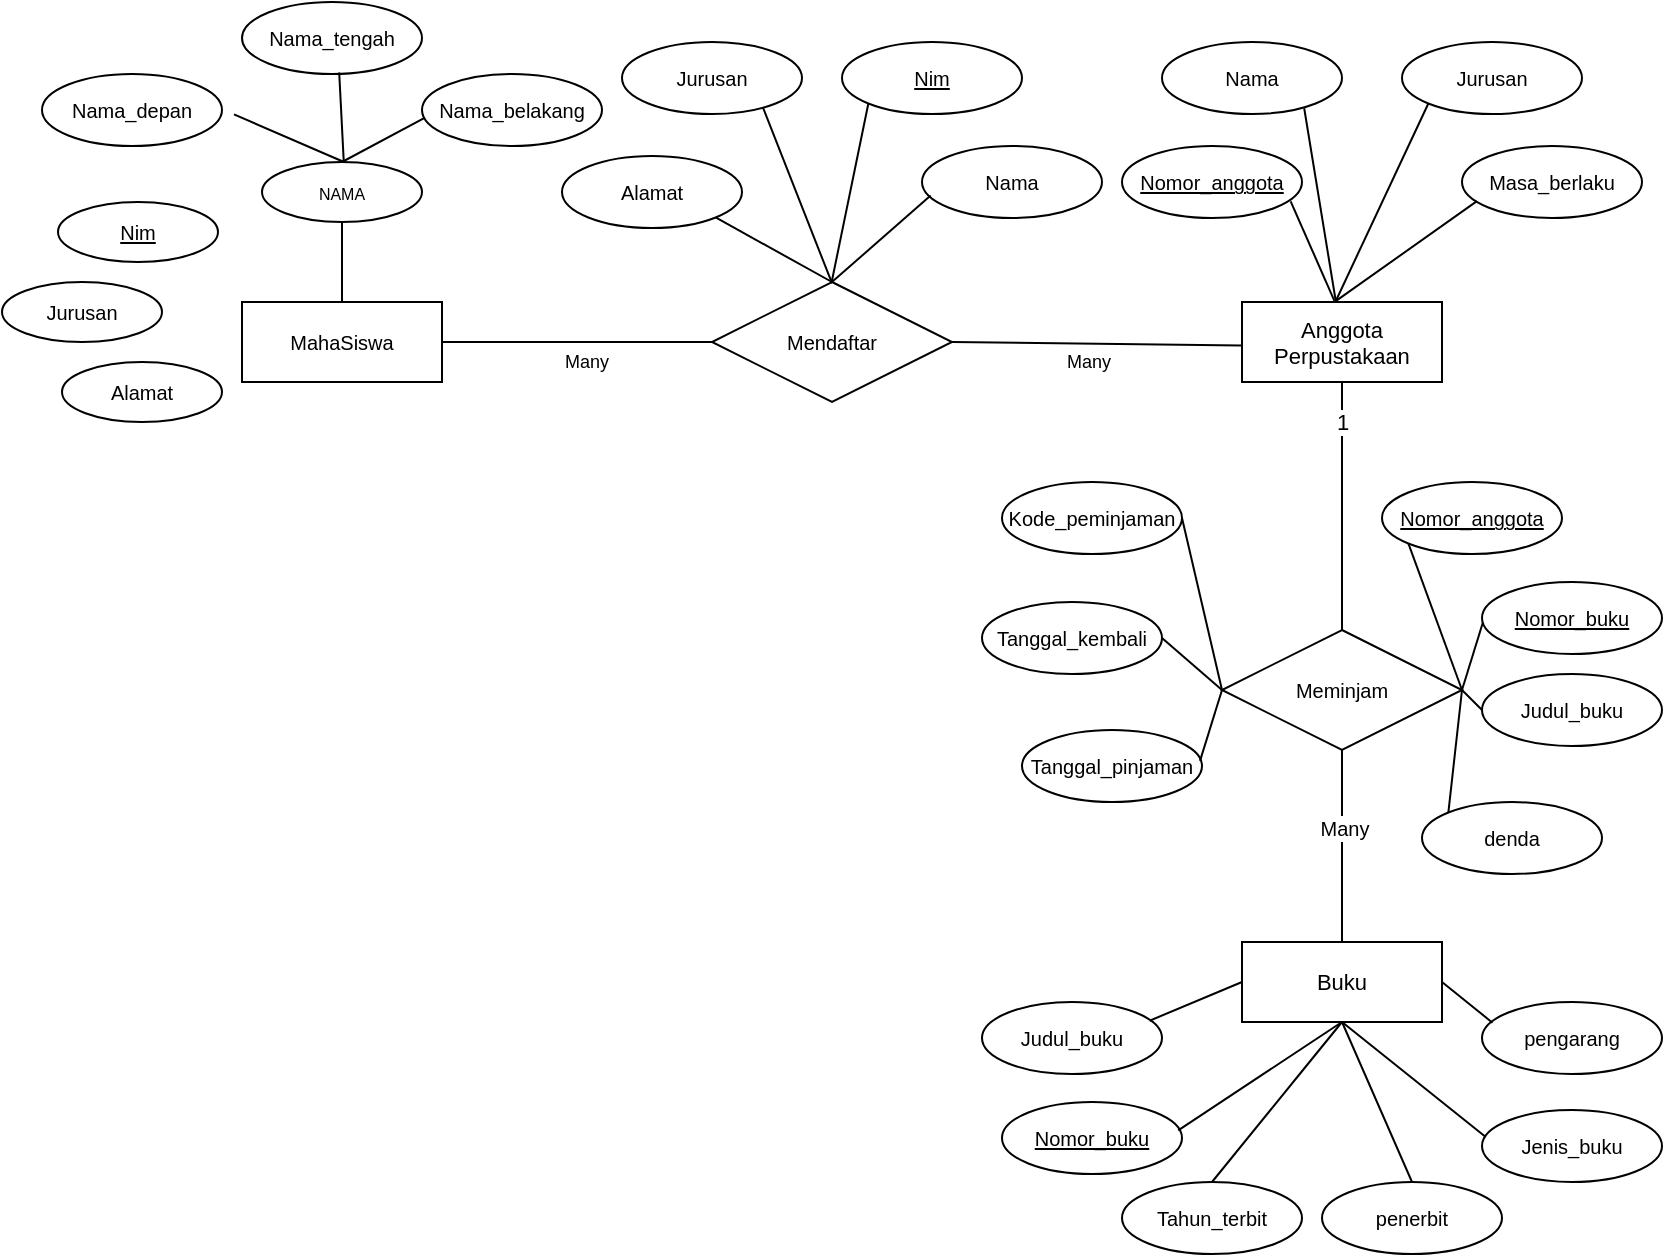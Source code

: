 <mxfile version="24.7.4">
  <diagram name="Page-1" id="MtUGM5xWDQlCLiO-m1Kt">
    <mxGraphModel dx="830" dy="515" grid="1" gridSize="10" guides="1" tooltips="1" connect="1" arrows="1" fold="1" page="1" pageScale="1" pageWidth="850" pageHeight="1100" math="0" shadow="0">
      <root>
        <mxCell id="0" />
        <mxCell id="1" parent="0" />
        <mxCell id="lLxVUIgPVJibeyAOsI64-5" value="&lt;font style=&quot;font-size: 10px;&quot;&gt;MahaSiswa&lt;/font&gt;" style="whiteSpace=wrap;html=1;align=center;" vertex="1" parent="1">
          <mxGeometry x="130" y="160" width="100" height="40" as="geometry" />
        </mxCell>
        <mxCell id="lLxVUIgPVJibeyAOsI64-6" value="&lt;font style=&quot;font-size: 10px;&quot;&gt;Mendaftar&lt;/font&gt;" style="shape=rhombus;perimeter=rhombusPerimeter;whiteSpace=wrap;html=1;align=center;" vertex="1" parent="1">
          <mxGeometry x="365" y="150" width="120" height="60" as="geometry" />
        </mxCell>
        <mxCell id="lLxVUIgPVJibeyAOsI64-7" value="&lt;font style=&quot;font-size: 11px;&quot;&gt;Anggota&lt;/font&gt;&lt;div style=&quot;font-size: 11px;&quot;&gt;&lt;font style=&quot;font-size: 11px;&quot;&gt;Perpustakaan&lt;/font&gt;&lt;/div&gt;" style="whiteSpace=wrap;html=1;align=center;" vertex="1" parent="1">
          <mxGeometry x="630" y="160" width="100" height="40" as="geometry" />
        </mxCell>
        <mxCell id="lLxVUIgPVJibeyAOsI64-8" value="&lt;font style=&quot;vertical-align: inherit;&quot;&gt;&lt;font style=&quot;vertical-align: inherit; font-size: 8px;&quot;&gt;NAMA&lt;/font&gt;&lt;/font&gt;" style="ellipse;whiteSpace=wrap;html=1;align=center;" vertex="1" parent="1">
          <mxGeometry x="140" y="90" width="80" height="30" as="geometry" />
        </mxCell>
        <mxCell id="lLxVUIgPVJibeyAOsI64-9" value="&lt;font style=&quot;vertical-align: inherit;&quot;&gt;&lt;font style=&quot;vertical-align: inherit; font-size: 10px;&quot;&gt;Nama_belakang&lt;/font&gt;&lt;/font&gt;" style="ellipse;whiteSpace=wrap;html=1;align=center;" vertex="1" parent="1">
          <mxGeometry x="220" y="46" width="90" height="36" as="geometry" />
        </mxCell>
        <mxCell id="lLxVUIgPVJibeyAOsI64-10" value="&lt;font style=&quot;vertical-align: inherit; font-size: 10px;&quot;&gt;&lt;font style=&quot;vertical-align: inherit; font-size: 10px;&quot;&gt;&lt;font style=&quot;vertical-align: inherit; font-size: 10px;&quot;&gt;&lt;font style=&quot;vertical-align: inherit; font-size: 10px;&quot;&gt;Nama_tengah&lt;/font&gt;&lt;/font&gt;&lt;/font&gt;&lt;/font&gt;" style="ellipse;whiteSpace=wrap;html=1;align=center;" vertex="1" parent="1">
          <mxGeometry x="130" y="10" width="90" height="36" as="geometry" />
        </mxCell>
        <mxCell id="lLxVUIgPVJibeyAOsI64-11" value="&lt;font style=&quot;vertical-align: inherit;&quot;&gt;&lt;font style=&quot;vertical-align: inherit; font-size: 10px;&quot;&gt;Nama_depan&lt;/font&gt;&lt;/font&gt;" style="ellipse;whiteSpace=wrap;html=1;align=center;" vertex="1" parent="1">
          <mxGeometry x="30" y="46" width="90" height="36" as="geometry" />
        </mxCell>
        <mxCell id="lLxVUIgPVJibeyAOsI64-15" value="&lt;font style=&quot;font-size: 10px;&quot;&gt;Alamat&lt;/font&gt;" style="ellipse;whiteSpace=wrap;html=1;align=center;" vertex="1" parent="1">
          <mxGeometry x="40" y="190" width="80" height="30" as="geometry" />
        </mxCell>
        <mxCell id="lLxVUIgPVJibeyAOsI64-16" value="&lt;font style=&quot;font-size: 10px;&quot;&gt;Jurusan&lt;/font&gt;" style="ellipse;whiteSpace=wrap;html=1;align=center;" vertex="1" parent="1">
          <mxGeometry x="10" y="150" width="80" height="30" as="geometry" />
        </mxCell>
        <mxCell id="lLxVUIgPVJibeyAOsI64-17" value="" style="endArrow=none;html=1;rounded=0;entryX=0.5;entryY=0;entryDx=0;entryDy=0;" edge="1" parent="1" source="lLxVUIgPVJibeyAOsI64-8" target="lLxVUIgPVJibeyAOsI64-5">
          <mxGeometry relative="1" as="geometry">
            <mxPoint x="110" y="160" as="sourcePoint" />
            <mxPoint x="250" y="170" as="targetPoint" />
          </mxGeometry>
        </mxCell>
        <mxCell id="lLxVUIgPVJibeyAOsI64-18" value="" style="endArrow=none;html=1;rounded=0;entryX=0.54;entryY=0.98;entryDx=0;entryDy=0;exitX=0.511;exitY=-0.004;exitDx=0;exitDy=0;entryPerimeter=0;exitPerimeter=0;" edge="1" parent="1" source="lLxVUIgPVJibeyAOsI64-8" target="lLxVUIgPVJibeyAOsI64-10">
          <mxGeometry relative="1" as="geometry">
            <mxPoint x="182.49" y="92.34" as="sourcePoint" />
            <mxPoint x="177.502" y="46.0" as="targetPoint" />
          </mxGeometry>
        </mxCell>
        <mxCell id="lLxVUIgPVJibeyAOsI64-19" value="" style="endArrow=none;html=1;rounded=0;entryX=0.017;entryY=0.606;entryDx=0;entryDy=0;entryPerimeter=0;" edge="1" parent="1" target="lLxVUIgPVJibeyAOsI64-9">
          <mxGeometry relative="1" as="geometry">
            <mxPoint x="180" y="90" as="sourcePoint" />
            <mxPoint x="290" y="100" as="targetPoint" />
          </mxGeometry>
        </mxCell>
        <mxCell id="lLxVUIgPVJibeyAOsI64-20" value="" style="endArrow=none;html=1;rounded=0;exitX=0.948;exitY=0.646;exitDx=0;exitDy=0;exitPerimeter=0;entryX=0.45;entryY=-0.098;entryDx=0;entryDy=0;entryPerimeter=0;" edge="1" parent="1">
          <mxGeometry relative="1" as="geometry">
            <mxPoint x="125.998" y="66.196" as="sourcePoint" />
            <mxPoint x="180.99" y="90" as="targetPoint" />
          </mxGeometry>
        </mxCell>
        <mxCell id="lLxVUIgPVJibeyAOsI64-21" value="" style="endArrow=none;html=1;rounded=0;exitX=1;exitY=0.5;exitDx=0;exitDy=0;" edge="1" parent="1" source="lLxVUIgPVJibeyAOsI64-5" target="lLxVUIgPVJibeyAOsI64-6">
          <mxGeometry relative="1" as="geometry">
            <mxPoint x="230" y="150" as="sourcePoint" />
            <mxPoint x="390" y="150" as="targetPoint" />
          </mxGeometry>
        </mxCell>
        <mxCell id="lLxVUIgPVJibeyAOsI64-22" value="Many" style="edgeLabel;html=1;align=center;verticalAlign=middle;resizable=0;points=[];fontSize=9;" vertex="1" connectable="0" parent="lLxVUIgPVJibeyAOsI64-21">
          <mxGeometry x="-0.004" relative="1" as="geometry">
            <mxPoint x="5" y="10" as="offset" />
          </mxGeometry>
        </mxCell>
        <mxCell id="lLxVUIgPVJibeyAOsI64-23" value="&lt;font style=&quot;font-size: 10px;&quot;&gt;Alamat&lt;/font&gt;" style="ellipse;whiteSpace=wrap;html=1;align=center;" vertex="1" parent="1">
          <mxGeometry x="290" y="87" width="90" height="36" as="geometry" />
        </mxCell>
        <mxCell id="lLxVUIgPVJibeyAOsI64-24" value="&lt;font style=&quot;font-size: 10px;&quot;&gt;Nim&lt;/font&gt;" style="ellipse;whiteSpace=wrap;html=1;align=center;fontStyle=4;" vertex="1" parent="1">
          <mxGeometry x="38" y="110" width="80" height="30" as="geometry" />
        </mxCell>
        <mxCell id="lLxVUIgPVJibeyAOsI64-26" value="&lt;font style=&quot;font-size: 10px;&quot;&gt;Jurusan&lt;/font&gt;" style="ellipse;whiteSpace=wrap;html=1;align=center;" vertex="1" parent="1">
          <mxGeometry x="320" y="30" width="90" height="36" as="geometry" />
        </mxCell>
        <mxCell id="lLxVUIgPVJibeyAOsI64-27" value="&lt;font style=&quot;font-size: 10px;&quot;&gt;Nama&lt;/font&gt;" style="ellipse;whiteSpace=wrap;html=1;align=center;" vertex="1" parent="1">
          <mxGeometry x="470" y="82" width="90" height="36" as="geometry" />
        </mxCell>
        <mxCell id="lLxVUIgPVJibeyAOsI64-28" value="&lt;font style=&quot;font-size: 10px;&quot;&gt;Nim&lt;/font&gt;" style="ellipse;whiteSpace=wrap;html=1;align=center;fontStyle=4;" vertex="1" parent="1">
          <mxGeometry x="430" y="30" width="90" height="36" as="geometry" />
        </mxCell>
        <mxCell id="lLxVUIgPVJibeyAOsI64-29" value="" style="endArrow=none;html=1;rounded=0;exitX=1;exitY=1;exitDx=0;exitDy=0;entryX=0.5;entryY=0;entryDx=0;entryDy=0;" edge="1" parent="1" source="lLxVUIgPVJibeyAOsI64-23" target="lLxVUIgPVJibeyAOsI64-6">
          <mxGeometry relative="1" as="geometry">
            <mxPoint x="370" y="140" as="sourcePoint" />
            <mxPoint x="530" y="140" as="targetPoint" />
          </mxGeometry>
        </mxCell>
        <mxCell id="lLxVUIgPVJibeyAOsI64-30" value="" style="endArrow=none;html=1;rounded=0;entryX=0.048;entryY=0.688;entryDx=0;entryDy=0;entryPerimeter=0;exitX=0.496;exitY=0.007;exitDx=0;exitDy=0;exitPerimeter=0;" edge="1" parent="1" source="lLxVUIgPVJibeyAOsI64-6" target="lLxVUIgPVJibeyAOsI64-27">
          <mxGeometry relative="1" as="geometry">
            <mxPoint x="440" y="150" as="sourcePoint" />
            <mxPoint x="540" y="130" as="targetPoint" />
          </mxGeometry>
        </mxCell>
        <mxCell id="lLxVUIgPVJibeyAOsI64-31" value="" style="endArrow=none;html=1;rounded=0;entryX=0.784;entryY=0.915;entryDx=0;entryDy=0;entryPerimeter=0;exitX=0.5;exitY=0.01;exitDx=0;exitDy=0;exitPerimeter=0;" edge="1" parent="1" source="lLxVUIgPVJibeyAOsI64-6" target="lLxVUIgPVJibeyAOsI64-26">
          <mxGeometry relative="1" as="geometry">
            <mxPoint x="440" y="150" as="sourcePoint" />
            <mxPoint x="530" y="140" as="targetPoint" />
          </mxGeometry>
        </mxCell>
        <mxCell id="lLxVUIgPVJibeyAOsI64-32" value="" style="endArrow=none;html=1;rounded=0;entryX=0;entryY=1;entryDx=0;entryDy=0;exitX=0.498;exitY=0.006;exitDx=0;exitDy=0;exitPerimeter=0;" edge="1" parent="1" source="lLxVUIgPVJibeyAOsI64-6" target="lLxVUIgPVJibeyAOsI64-28">
          <mxGeometry relative="1" as="geometry">
            <mxPoint x="440" y="150" as="sourcePoint" />
            <mxPoint x="530" y="90" as="targetPoint" />
          </mxGeometry>
        </mxCell>
        <mxCell id="lLxVUIgPVJibeyAOsI64-34" value="" style="endArrow=none;html=1;rounded=0;exitX=1;exitY=0.5;exitDx=0;exitDy=0;entryX=-0.004;entryY=0.544;entryDx=0;entryDy=0;entryPerimeter=0;" edge="1" parent="1" source="lLxVUIgPVJibeyAOsI64-6" target="lLxVUIgPVJibeyAOsI64-7">
          <mxGeometry relative="1" as="geometry">
            <mxPoint x="460" y="220" as="sourcePoint" />
            <mxPoint x="620" y="220" as="targetPoint" />
          </mxGeometry>
        </mxCell>
        <mxCell id="lLxVUIgPVJibeyAOsI64-35" value="Many" style="edgeLabel;html=1;align=center;verticalAlign=middle;resizable=0;points=[];fontSize=9;" vertex="1" connectable="0" parent="lLxVUIgPVJibeyAOsI64-34">
          <mxGeometry x="-0.057" relative="1" as="geometry">
            <mxPoint y="9" as="offset" />
          </mxGeometry>
        </mxCell>
        <mxCell id="lLxVUIgPVJibeyAOsI64-36" value="&lt;font style=&quot;font-size: 10px;&quot;&gt;Nama&lt;/font&gt;" style="ellipse;whiteSpace=wrap;html=1;align=center;" vertex="1" parent="1">
          <mxGeometry x="590" y="30" width="90" height="36" as="geometry" />
        </mxCell>
        <mxCell id="lLxVUIgPVJibeyAOsI64-37" value="&lt;font style=&quot;font-size: 10px;&quot;&gt;Jurusan&lt;/font&gt;" style="ellipse;whiteSpace=wrap;html=1;align=center;" vertex="1" parent="1">
          <mxGeometry x="710" y="30" width="90" height="36" as="geometry" />
        </mxCell>
        <mxCell id="lLxVUIgPVJibeyAOsI64-40" value="&lt;span style=&quot;font-size: 10px;&quot;&gt;&lt;u&gt;Nomor_anggota&lt;/u&gt;&lt;/span&gt;" style="ellipse;whiteSpace=wrap;html=1;align=center;" vertex="1" parent="1">
          <mxGeometry x="570" y="82" width="90" height="36" as="geometry" />
        </mxCell>
        <mxCell id="lLxVUIgPVJibeyAOsI64-41" value="&lt;span style=&quot;font-size: 10px;&quot;&gt;Masa_berlaku&lt;/span&gt;" style="ellipse;whiteSpace=wrap;html=1;align=center;" vertex="1" parent="1">
          <mxGeometry x="740" y="82" width="90" height="36" as="geometry" />
        </mxCell>
        <mxCell id="lLxVUIgPVJibeyAOsI64-42" value="" style="endArrow=none;html=1;rounded=0;entryX=0.462;entryY=-0.015;entryDx=0;entryDy=0;entryPerimeter=0;exitX=0.937;exitY=0.768;exitDx=0;exitDy=0;exitPerimeter=0;" edge="1" parent="1" source="lLxVUIgPVJibeyAOsI64-40" target="lLxVUIgPVJibeyAOsI64-7">
          <mxGeometry relative="1" as="geometry">
            <mxPoint x="520" y="110" as="sourcePoint" />
            <mxPoint x="680" y="110" as="targetPoint" />
          </mxGeometry>
        </mxCell>
        <mxCell id="lLxVUIgPVJibeyAOsI64-43" value="" style="endArrow=none;html=1;rounded=0;entryX=0.472;entryY=-0.017;entryDx=0;entryDy=0;entryPerimeter=0;exitX=0.083;exitY=0.766;exitDx=0;exitDy=0;exitPerimeter=0;" edge="1" parent="1" source="lLxVUIgPVJibeyAOsI64-41" target="lLxVUIgPVJibeyAOsI64-7">
          <mxGeometry relative="1" as="geometry">
            <mxPoint x="580" y="120" as="sourcePoint" />
            <mxPoint x="740" y="120" as="targetPoint" />
          </mxGeometry>
        </mxCell>
        <mxCell id="lLxVUIgPVJibeyAOsI64-44" value="" style="endArrow=none;html=1;rounded=0;exitX=0.79;exitY=0.92;exitDx=0;exitDy=0;entryX=0.469;entryY=-0.009;entryDx=0;entryDy=0;entryPerimeter=0;exitPerimeter=0;" edge="1" parent="1" source="lLxVUIgPVJibeyAOsI64-36" target="lLxVUIgPVJibeyAOsI64-7">
          <mxGeometry relative="1" as="geometry">
            <mxPoint x="689.997" y="60.717" as="sourcePoint" />
            <mxPoint x="723.15" y="160" as="targetPoint" />
          </mxGeometry>
        </mxCell>
        <mxCell id="lLxVUIgPVJibeyAOsI64-45" value="" style="endArrow=none;html=1;rounded=0;entryX=0;entryY=1;entryDx=0;entryDy=0;exitX=0.469;exitY=-0.013;exitDx=0;exitDy=0;exitPerimeter=0;" edge="1" parent="1" source="lLxVUIgPVJibeyAOsI64-7" target="lLxVUIgPVJibeyAOsI64-37">
          <mxGeometry relative="1" as="geometry">
            <mxPoint x="730" y="160" as="sourcePoint" />
            <mxPoint x="710" y="120" as="targetPoint" />
          </mxGeometry>
        </mxCell>
        <mxCell id="lLxVUIgPVJibeyAOsI64-47" value="&lt;font style=&quot;font-size: 10px;&quot;&gt;Meminjam&lt;/font&gt;" style="shape=rhombus;perimeter=rhombusPerimeter;whiteSpace=wrap;html=1;align=center;" vertex="1" parent="1">
          <mxGeometry x="620" y="324" width="120" height="60" as="geometry" />
        </mxCell>
        <mxCell id="lLxVUIgPVJibeyAOsI64-48" value="&lt;span style=&quot;font-size: 10px;&quot;&gt;Tanggal_pinjaman&lt;/span&gt;" style="ellipse;whiteSpace=wrap;html=1;align=center;" vertex="1" parent="1">
          <mxGeometry x="520" y="374" width="90" height="36" as="geometry" />
        </mxCell>
        <mxCell id="lLxVUIgPVJibeyAOsI64-49" value="&lt;span style=&quot;font-size: 10px;&quot;&gt;&lt;u&gt;Nomor_buku&lt;/u&gt;&lt;/span&gt;" style="ellipse;whiteSpace=wrap;html=1;align=center;" vertex="1" parent="1">
          <mxGeometry x="750" y="300" width="90" height="36" as="geometry" />
        </mxCell>
        <mxCell id="lLxVUIgPVJibeyAOsI64-50" value="&lt;span style=&quot;font-size: 10px;&quot;&gt;denda&lt;/span&gt;" style="ellipse;whiteSpace=wrap;html=1;align=center;" vertex="1" parent="1">
          <mxGeometry x="720" y="410" width="90" height="36" as="geometry" />
        </mxCell>
        <mxCell id="lLxVUIgPVJibeyAOsI64-51" value="&lt;span style=&quot;font-size: 10px;&quot;&gt;Tanggal_kembali&lt;/span&gt;" style="ellipse;whiteSpace=wrap;html=1;align=center;" vertex="1" parent="1">
          <mxGeometry x="500" y="310" width="90" height="36" as="geometry" />
        </mxCell>
        <mxCell id="lLxVUIgPVJibeyAOsI64-52" value="&lt;span style=&quot;font-size: 10px;&quot;&gt;Judul_buku&lt;/span&gt;" style="ellipse;whiteSpace=wrap;html=1;align=center;" vertex="1" parent="1">
          <mxGeometry x="750" y="346" width="90" height="36" as="geometry" />
        </mxCell>
        <mxCell id="lLxVUIgPVJibeyAOsI64-53" value="&lt;span style=&quot;font-size: 10px;&quot;&gt;Kode_peminjaman&lt;/span&gt;" style="ellipse;whiteSpace=wrap;html=1;align=center;" vertex="1" parent="1">
          <mxGeometry x="510" y="250" width="90" height="36" as="geometry" />
        </mxCell>
        <mxCell id="lLxVUIgPVJibeyAOsI64-54" value="&lt;span style=&quot;font-size: 10px;&quot;&gt;&lt;u&gt;Nomor_anggota&lt;/u&gt;&lt;/span&gt;" style="ellipse;whiteSpace=wrap;html=1;align=center;" vertex="1" parent="1">
          <mxGeometry x="700" y="250" width="90" height="36" as="geometry" />
        </mxCell>
        <mxCell id="lLxVUIgPVJibeyAOsI64-55" value="" style="endArrow=none;html=1;rounded=0;entryX=0.5;entryY=1;entryDx=0;entryDy=0;" edge="1" parent="1" source="lLxVUIgPVJibeyAOsI64-47" target="lLxVUIgPVJibeyAOsI64-7">
          <mxGeometry relative="1" as="geometry">
            <mxPoint x="480" y="400" as="sourcePoint" />
            <mxPoint x="640" y="400" as="targetPoint" />
          </mxGeometry>
        </mxCell>
        <mxCell id="lLxVUIgPVJibeyAOsI64-56" value="1" style="edgeLabel;html=1;align=center;verticalAlign=middle;resizable=0;points=[];" vertex="1" connectable="0" parent="lLxVUIgPVJibeyAOsI64-55">
          <mxGeometry x="-0.003" y="1" relative="1" as="geometry">
            <mxPoint x="1" y="-42" as="offset" />
          </mxGeometry>
        </mxCell>
        <mxCell id="lLxVUIgPVJibeyAOsI64-57" value="" style="endArrow=none;html=1;rounded=0;exitX=1;exitY=0.5;exitDx=0;exitDy=0;entryX=0;entryY=0.5;entryDx=0;entryDy=0;" edge="1" parent="1" source="lLxVUIgPVJibeyAOsI64-53" target="lLxVUIgPVJibeyAOsI64-47">
          <mxGeometry relative="1" as="geometry">
            <mxPoint x="720" y="320" as="sourcePoint" />
            <mxPoint x="880" y="320" as="targetPoint" />
          </mxGeometry>
        </mxCell>
        <mxCell id="lLxVUIgPVJibeyAOsI64-58" value="" style="endArrow=none;html=1;rounded=0;exitX=1;exitY=0.5;exitDx=0;exitDy=0;entryX=0;entryY=0.5;entryDx=0;entryDy=0;" edge="1" parent="1" source="lLxVUIgPVJibeyAOsI64-51" target="lLxVUIgPVJibeyAOsI64-47">
          <mxGeometry relative="1" as="geometry">
            <mxPoint x="720" y="320" as="sourcePoint" />
            <mxPoint x="880" y="320" as="targetPoint" />
          </mxGeometry>
        </mxCell>
        <mxCell id="lLxVUIgPVJibeyAOsI64-59" value="" style="endArrow=none;html=1;rounded=0;exitX=0.989;exitY=0.429;exitDx=0;exitDy=0;exitPerimeter=0;entryX=0;entryY=0.5;entryDx=0;entryDy=0;" edge="1" parent="1" source="lLxVUIgPVJibeyAOsI64-48" target="lLxVUIgPVJibeyAOsI64-47">
          <mxGeometry relative="1" as="geometry">
            <mxPoint x="660" y="350" as="sourcePoint" />
            <mxPoint x="820" y="350" as="targetPoint" />
          </mxGeometry>
        </mxCell>
        <mxCell id="lLxVUIgPVJibeyAOsI64-60" value="" style="endArrow=none;html=1;rounded=0;exitX=0;exitY=1;exitDx=0;exitDy=0;entryX=1;entryY=0.5;entryDx=0;entryDy=0;" edge="1" parent="1" source="lLxVUIgPVJibeyAOsI64-54" target="lLxVUIgPVJibeyAOsI64-47">
          <mxGeometry relative="1" as="geometry">
            <mxPoint x="730" y="350" as="sourcePoint" />
            <mxPoint x="890" y="350" as="targetPoint" />
          </mxGeometry>
        </mxCell>
        <mxCell id="lLxVUIgPVJibeyAOsI64-61" value="" style="endArrow=none;html=1;rounded=0;exitX=1;exitY=0.5;exitDx=0;exitDy=0;entryX=0.004;entryY=0.57;entryDx=0;entryDy=0;entryPerimeter=0;" edge="1" parent="1" source="lLxVUIgPVJibeyAOsI64-47" target="lLxVUIgPVJibeyAOsI64-49">
          <mxGeometry relative="1" as="geometry">
            <mxPoint x="790" y="350" as="sourcePoint" />
            <mxPoint x="890" y="350" as="targetPoint" />
          </mxGeometry>
        </mxCell>
        <mxCell id="lLxVUIgPVJibeyAOsI64-62" value="" style="endArrow=none;html=1;rounded=0;exitX=1;exitY=0.5;exitDx=0;exitDy=0;entryX=0;entryY=0.5;entryDx=0;entryDy=0;" edge="1" parent="1" source="lLxVUIgPVJibeyAOsI64-47" target="lLxVUIgPVJibeyAOsI64-52">
          <mxGeometry relative="1" as="geometry">
            <mxPoint x="790" y="359.85" as="sourcePoint" />
            <mxPoint x="950" y="359.85" as="targetPoint" />
          </mxGeometry>
        </mxCell>
        <mxCell id="lLxVUIgPVJibeyAOsI64-63" value="" style="endArrow=none;html=1;rounded=0;exitX=1;exitY=0.5;exitDx=0;exitDy=0;entryX=0;entryY=0;entryDx=0;entryDy=0;" edge="1" parent="1" source="lLxVUIgPVJibeyAOsI64-47" target="lLxVUIgPVJibeyAOsI64-50">
          <mxGeometry relative="1" as="geometry">
            <mxPoint x="770" y="400" as="sourcePoint" />
            <mxPoint x="930" y="400" as="targetPoint" />
          </mxGeometry>
        </mxCell>
        <mxCell id="lLxVUIgPVJibeyAOsI64-64" value="&lt;span style=&quot;font-size: 11px;&quot;&gt;Buku&lt;/span&gt;" style="whiteSpace=wrap;html=1;align=center;" vertex="1" parent="1">
          <mxGeometry x="630" y="480" width="100" height="40" as="geometry" />
        </mxCell>
        <mxCell id="lLxVUIgPVJibeyAOsI64-65" value="&lt;span style=&quot;font-size: 10px;&quot;&gt;pengarang&lt;/span&gt;" style="ellipse;whiteSpace=wrap;html=1;align=center;" vertex="1" parent="1">
          <mxGeometry x="750" y="510" width="90" height="36" as="geometry" />
        </mxCell>
        <mxCell id="lLxVUIgPVJibeyAOsI64-66" value="&lt;span style=&quot;font-size: 10px;&quot;&gt;Jenis_buku&lt;/span&gt;" style="ellipse;whiteSpace=wrap;html=1;align=center;" vertex="1" parent="1">
          <mxGeometry x="750" y="564" width="90" height="36" as="geometry" />
        </mxCell>
        <mxCell id="lLxVUIgPVJibeyAOsI64-67" value="&lt;span style=&quot;font-size: 10px;&quot;&gt;penerbit&lt;/span&gt;" style="ellipse;whiteSpace=wrap;html=1;align=center;" vertex="1" parent="1">
          <mxGeometry x="670" y="600" width="90" height="36" as="geometry" />
        </mxCell>
        <mxCell id="lLxVUIgPVJibeyAOsI64-68" value="&lt;span style=&quot;font-size: 10px;&quot;&gt;Tahun_terbit&lt;/span&gt;" style="ellipse;whiteSpace=wrap;html=1;align=center;" vertex="1" parent="1">
          <mxGeometry x="570" y="600" width="90" height="36" as="geometry" />
        </mxCell>
        <mxCell id="lLxVUIgPVJibeyAOsI64-69" value="&lt;span style=&quot;font-size: 10px;&quot;&gt;&lt;u&gt;Nomor_buku&lt;/u&gt;&lt;/span&gt;" style="ellipse;whiteSpace=wrap;html=1;align=center;" vertex="1" parent="1">
          <mxGeometry x="510" y="560" width="90" height="36" as="geometry" />
        </mxCell>
        <mxCell id="lLxVUIgPVJibeyAOsI64-70" value="&lt;span style=&quot;font-size: 10px;&quot;&gt;Judul_buku&lt;/span&gt;" style="ellipse;whiteSpace=wrap;html=1;align=center;" vertex="1" parent="1">
          <mxGeometry x="500" y="510" width="90" height="36" as="geometry" />
        </mxCell>
        <mxCell id="lLxVUIgPVJibeyAOsI64-71" style="edgeStyle=orthogonalEdgeStyle;rounded=0;orthogonalLoop=1;jettySize=auto;html=1;exitX=0.5;exitY=1;exitDx=0;exitDy=0;" edge="1" parent="1" source="lLxVUIgPVJibeyAOsI64-7" target="lLxVUIgPVJibeyAOsI64-7">
          <mxGeometry relative="1" as="geometry" />
        </mxCell>
        <mxCell id="lLxVUIgPVJibeyAOsI64-74" value="" style="endArrow=none;html=1;rounded=0;exitX=0.5;exitY=1;exitDx=0;exitDy=0;entryX=0.5;entryY=0;entryDx=0;entryDy=0;" edge="1" parent="1" source="lLxVUIgPVJibeyAOsI64-47" target="lLxVUIgPVJibeyAOsI64-64">
          <mxGeometry relative="1" as="geometry">
            <mxPoint x="610" y="440" as="sourcePoint" />
            <mxPoint x="770" y="440" as="targetPoint" />
          </mxGeometry>
        </mxCell>
        <mxCell id="lLxVUIgPVJibeyAOsI64-82" value="&lt;font style=&quot;font-size: 10px;&quot;&gt;Many&lt;/font&gt;" style="edgeLabel;html=1;align=center;verticalAlign=middle;resizable=0;points=[];" vertex="1" connectable="0" parent="lLxVUIgPVJibeyAOsI64-74">
          <mxGeometry x="-0.191" y="1" relative="1" as="geometry">
            <mxPoint as="offset" />
          </mxGeometry>
        </mxCell>
        <mxCell id="lLxVUIgPVJibeyAOsI64-76" value="" style="endArrow=none;html=1;rounded=0;exitX=0.931;exitY=0.26;exitDx=0;exitDy=0;exitPerimeter=0;" edge="1" parent="1" source="lLxVUIgPVJibeyAOsI64-70">
          <mxGeometry relative="1" as="geometry">
            <mxPoint x="610" y="440" as="sourcePoint" />
            <mxPoint x="630" y="500" as="targetPoint" />
          </mxGeometry>
        </mxCell>
        <mxCell id="lLxVUIgPVJibeyAOsI64-77" value="" style="endArrow=none;html=1;rounded=0;exitX=0.979;exitY=0.393;exitDx=0;exitDy=0;exitPerimeter=0;entryX=0.5;entryY=1;entryDx=0;entryDy=0;" edge="1" parent="1" source="lLxVUIgPVJibeyAOsI64-69" target="lLxVUIgPVJibeyAOsI64-64">
          <mxGeometry relative="1" as="geometry">
            <mxPoint x="550" y="550" as="sourcePoint" />
            <mxPoint x="710" y="550" as="targetPoint" />
          </mxGeometry>
        </mxCell>
        <mxCell id="lLxVUIgPVJibeyAOsI64-78" value="" style="endArrow=none;html=1;rounded=0;exitX=0.5;exitY=0;exitDx=0;exitDy=0;entryX=0.5;entryY=1;entryDx=0;entryDy=0;" edge="1" parent="1" source="lLxVUIgPVJibeyAOsI64-68" target="lLxVUIgPVJibeyAOsI64-64">
          <mxGeometry relative="1" as="geometry">
            <mxPoint x="550" y="610" as="sourcePoint" />
            <mxPoint x="710" y="610" as="targetPoint" />
          </mxGeometry>
        </mxCell>
        <mxCell id="lLxVUIgPVJibeyAOsI64-79" value="" style="endArrow=none;html=1;rounded=0;entryX=0.5;entryY=1;entryDx=0;entryDy=0;exitX=0.5;exitY=0;exitDx=0;exitDy=0;" edge="1" parent="1" source="lLxVUIgPVJibeyAOsI64-67" target="lLxVUIgPVJibeyAOsI64-64">
          <mxGeometry relative="1" as="geometry">
            <mxPoint x="550" y="580" as="sourcePoint" />
            <mxPoint x="710" y="580" as="targetPoint" />
          </mxGeometry>
        </mxCell>
        <mxCell id="lLxVUIgPVJibeyAOsI64-80" value="" style="endArrow=none;html=1;rounded=0;entryX=0.021;entryY=0.375;entryDx=0;entryDy=0;entryPerimeter=0;" edge="1" parent="1" target="lLxVUIgPVJibeyAOsI64-66">
          <mxGeometry relative="1" as="geometry">
            <mxPoint x="680" y="520" as="sourcePoint" />
            <mxPoint x="890" y="510" as="targetPoint" />
          </mxGeometry>
        </mxCell>
        <mxCell id="lLxVUIgPVJibeyAOsI64-81" value="" style="endArrow=none;html=1;rounded=0;exitX=1;exitY=0.5;exitDx=0;exitDy=0;entryX=0.058;entryY=0.287;entryDx=0;entryDy=0;entryPerimeter=0;" edge="1" parent="1" source="lLxVUIgPVJibeyAOsI64-64" target="lLxVUIgPVJibeyAOsI64-65">
          <mxGeometry relative="1" as="geometry">
            <mxPoint x="710" y="530" as="sourcePoint" />
            <mxPoint x="870" y="530" as="targetPoint" />
          </mxGeometry>
        </mxCell>
      </root>
    </mxGraphModel>
  </diagram>
</mxfile>
